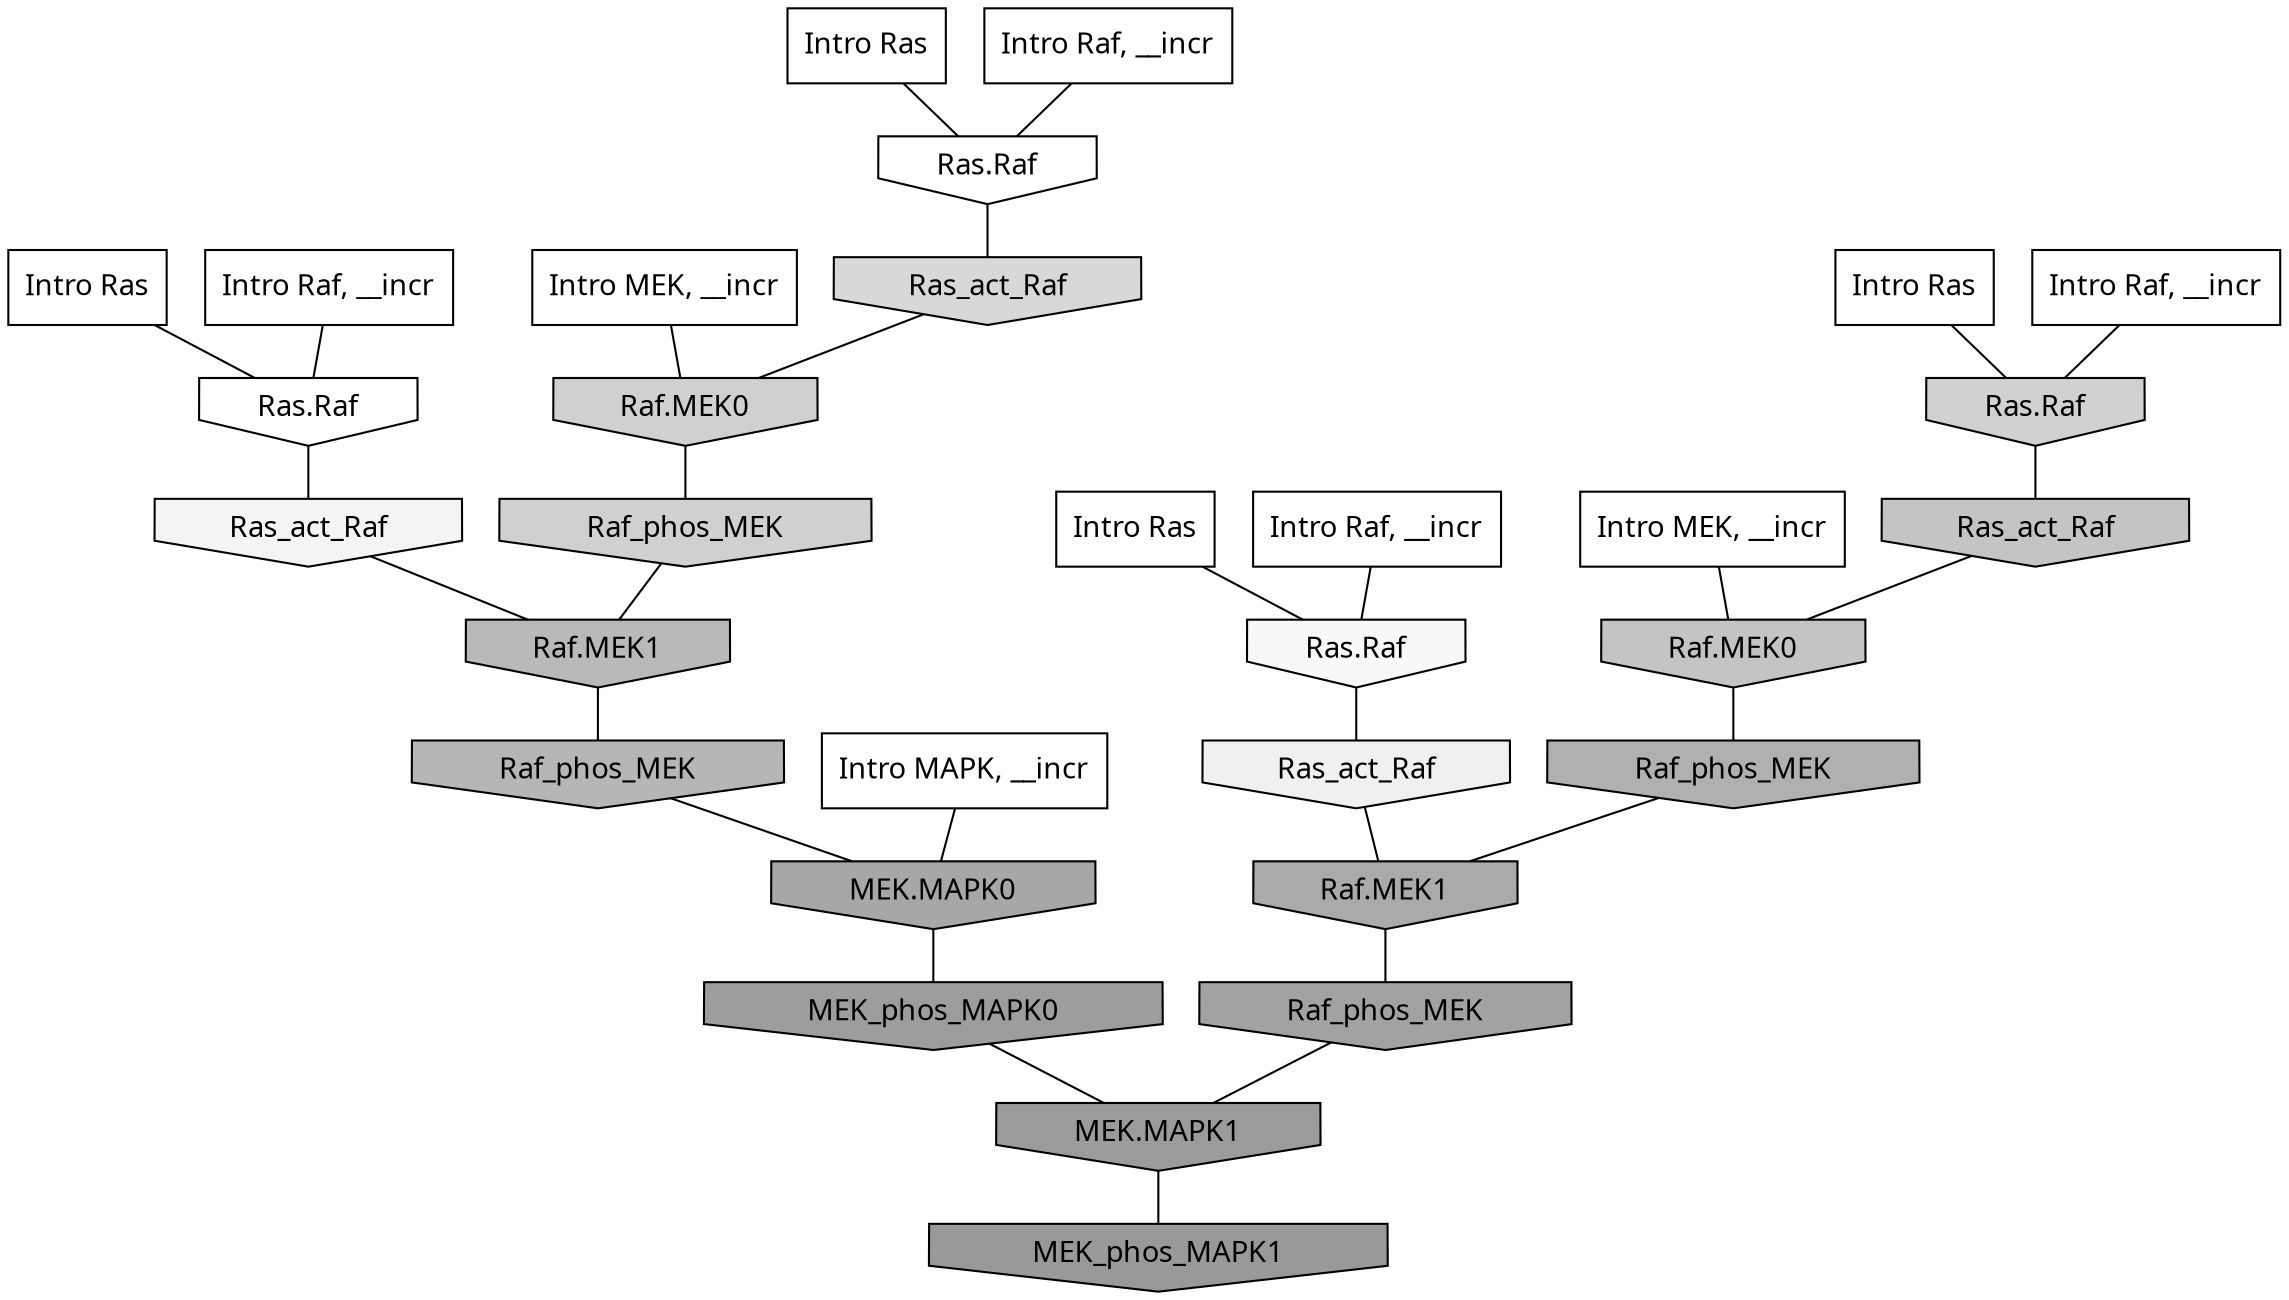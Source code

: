 digraph G{
  rankdir="TB";
  ranksep=0.30;
  node [fontname="CMU Serif"];
  edge [fontname="CMU Serif"];
  
  2 [label="Intro Ras", shape=rectangle, style=filled, fillcolor="0.000 0.000 1.000"]
  
  9 [label="Intro Ras", shape=rectangle, style=filled, fillcolor="0.000 0.000 1.000"]
  
  20 [label="Intro Ras", shape=rectangle, style=filled, fillcolor="0.000 0.000 1.000"]
  
  77 [label="Intro Ras", shape=rectangle, style=filled, fillcolor="0.000 0.000 1.000"]
  
  216 [label="Intro Raf, __incr", shape=rectangle, style=filled, fillcolor="0.000 0.000 1.000"]
  
  550 [label="Intro Raf, __incr", shape=rectangle, style=filled, fillcolor="0.000 0.000 1.000"]
  
  809 [label="Intro Raf, __incr", shape=rectangle, style=filled, fillcolor="0.000 0.000 1.000"]
  
  861 [label="Intro Raf, __incr", shape=rectangle, style=filled, fillcolor="0.000 0.000 1.000"]
  
  1718 [label="Intro MEK, __incr", shape=rectangle, style=filled, fillcolor="0.000 0.000 1.000"]
  
  1868 [label="Intro MEK, __incr", shape=rectangle, style=filled, fillcolor="0.000 0.000 1.000"]
  
  2711 [label="Intro MAPK, __incr", shape=rectangle, style=filled, fillcolor="0.000 0.000 1.000"]
  
  3273 [label="Ras.Raf", shape=invhouse, style=filled, fillcolor="0.000 0.000 1.000"]
  
  3322 [label="Ras.Raf", shape=invhouse, style=filled, fillcolor="0.000 0.000 0.998"]
  
  3462 [label="Ras.Raf", shape=invhouse, style=filled, fillcolor="0.000 0.000 0.971"]
  
  3560 [label="Ras_act_Raf", shape=invhouse, style=filled, fillcolor="0.000 0.000 0.955"]
  
  3665 [label="Ras_act_Raf", shape=invhouse, style=filled, fillcolor="0.000 0.000 0.941"]
  
  4925 [label="Ras_act_Raf", shape=invhouse, style=filled, fillcolor="0.000 0.000 0.844"]
  
  5308 [label="Ras.Raf", shape=invhouse, style=filled, fillcolor="0.000 0.000 0.818"]
  
  5353 [label="Raf.MEK0", shape=invhouse, style=filled, fillcolor="0.000 0.000 0.815"]
  
  5367 [label="Raf_phos_MEK", shape=invhouse, style=filled, fillcolor="0.000 0.000 0.815"]
  
  6110 [label="Ras_act_Raf", shape=invhouse, style=filled, fillcolor="0.000 0.000 0.766"]
  
  6116 [label="Raf.MEK0", shape=invhouse, style=filled, fillcolor="0.000 0.000 0.766"]
  
  6983 [label="Raf.MEK1", shape=invhouse, style=filled, fillcolor="0.000 0.000 0.726"]
  
  7377 [label="Raf_phos_MEK", shape=invhouse, style=filled, fillcolor="0.000 0.000 0.712"]
  
  7981 [label="Raf_phos_MEK", shape=invhouse, style=filled, fillcolor="0.000 0.000 0.689"]
  
  8672 [label="Raf.MEK1", shape=invhouse, style=filled, fillcolor="0.000 0.000 0.666"]
  
  9011 [label="MEK.MAPK0", shape=invhouse, style=filled, fillcolor="0.000 0.000 0.653"]
  
  9782 [label="Raf_phos_MEK", shape=invhouse, style=filled, fillcolor="0.000 0.000 0.634"]
  
  10437 [label="MEK_phos_MAPK0", shape=invhouse, style=filled, fillcolor="0.000 0.000 0.617"]
  
  10797 [label="MEK.MAPK1", shape=invhouse, style=filled, fillcolor="0.000 0.000 0.608"]
  
  11186 [label="MEK_phos_MAPK1", shape=invhouse, style=filled, fillcolor="0.000 0.000 0.600"]
  
  
  10797 -> 11186 [dir=none, color="0.000 0.000 0.000"] 
  10437 -> 10797 [dir=none, color="0.000 0.000 0.000"] 
  9782 -> 10797 [dir=none, color="0.000 0.000 0.000"] 
  9011 -> 10437 [dir=none, color="0.000 0.000 0.000"] 
  8672 -> 9782 [dir=none, color="0.000 0.000 0.000"] 
  7981 -> 8672 [dir=none, color="0.000 0.000 0.000"] 
  7377 -> 9011 [dir=none, color="0.000 0.000 0.000"] 
  6983 -> 7377 [dir=none, color="0.000 0.000 0.000"] 
  6116 -> 7981 [dir=none, color="0.000 0.000 0.000"] 
  6110 -> 6116 [dir=none, color="0.000 0.000 0.000"] 
  5367 -> 6983 [dir=none, color="0.000 0.000 0.000"] 
  5353 -> 5367 [dir=none, color="0.000 0.000 0.000"] 
  5308 -> 6110 [dir=none, color="0.000 0.000 0.000"] 
  4925 -> 5353 [dir=none, color="0.000 0.000 0.000"] 
  3665 -> 8672 [dir=none, color="0.000 0.000 0.000"] 
  3560 -> 6983 [dir=none, color="0.000 0.000 0.000"] 
  3462 -> 3665 [dir=none, color="0.000 0.000 0.000"] 
  3322 -> 3560 [dir=none, color="0.000 0.000 0.000"] 
  3273 -> 4925 [dir=none, color="0.000 0.000 0.000"] 
  2711 -> 9011 [dir=none, color="0.000 0.000 0.000"] 
  1868 -> 6116 [dir=none, color="0.000 0.000 0.000"] 
  1718 -> 5353 [dir=none, color="0.000 0.000 0.000"] 
  861 -> 3462 [dir=none, color="0.000 0.000 0.000"] 
  809 -> 5308 [dir=none, color="0.000 0.000 0.000"] 
  550 -> 3322 [dir=none, color="0.000 0.000 0.000"] 
  216 -> 3273 [dir=none, color="0.000 0.000 0.000"] 
  77 -> 3273 [dir=none, color="0.000 0.000 0.000"] 
  20 -> 5308 [dir=none, color="0.000 0.000 0.000"] 
  9 -> 3462 [dir=none, color="0.000 0.000 0.000"] 
  2 -> 3322 [dir=none, color="0.000 0.000 0.000"] 
  
  }
